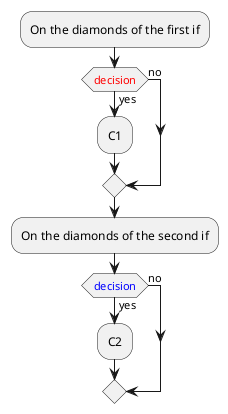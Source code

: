 {
  "sha1": "8nhtebhwvlusk68lx8h4ptxb3v9q6b2",
  "insertion": {
    "when": "2024-05-30T20:48:21.466Z",
    "url": "https://github.com/plantuml/plantuml/issues/1538",
    "user": "plantuml@gmail.com"
  }
}
@startuml

' Local style for the diamonds of the first if;
<style>
activityDiagram {
  diamond {
    FontColor red
  }
}
</style>
:On the diamonds of the first if;

if (decision) then (yes)
    :C1;
else (no)
endif


' Local style for the diamonds of the second if;
<style>
activityDiagram {
  diamond {
    FontColor blue
  }
}
</style>
:On the diamonds of the second if;
if (decision) then (yes)
    :C2;
else (no)
endif
@enduml
